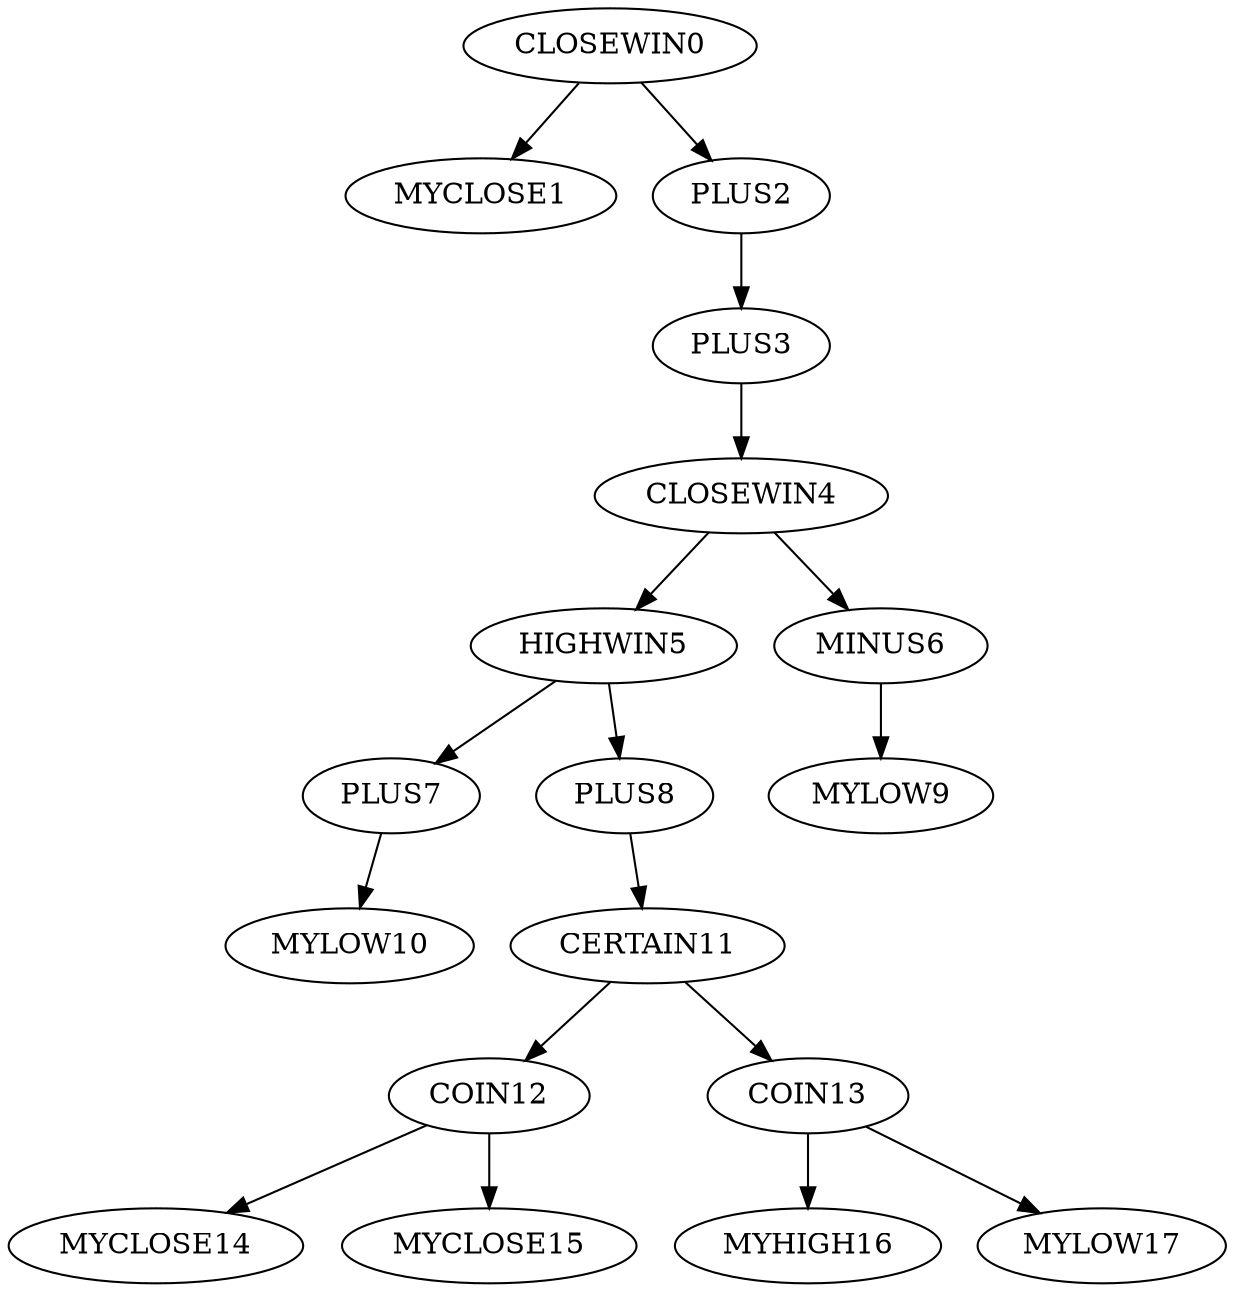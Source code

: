 digraph T {
	CLOSEWIN0 -> MYCLOSE1;
	CLOSEWIN0 -> PLUS2;
	PLUS2 -> PLUS3;
	PLUS3 -> CLOSEWIN4;
	CLOSEWIN4 -> HIGHWIN5;
	CLOSEWIN4 -> MINUS6;
	HIGHWIN5 -> PLUS7;
	HIGHWIN5 -> PLUS8;
	MINUS6 -> MYLOW9;
	PLUS7 -> MYLOW10;
	PLUS8 -> CERTAIN11;
	CERTAIN11 -> COIN12;
	CERTAIN11 -> COIN13;
	COIN12 -> MYCLOSE14;
	COIN12 -> MYCLOSE15;
	COIN13 -> MYHIGH16;
	COIN13 -> MYLOW17;
}